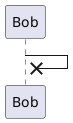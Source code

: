 {
  "sha1": "66m85h0kbqbe7yqv7lq2k6q8b7z5dmc",
  "insertion": {
    "when": "2024-05-30T20:48:20.890Z",
    "user": "plantuml@gmail.com"
  }
}
@startuml
Bob ->x Bob
@enduml
